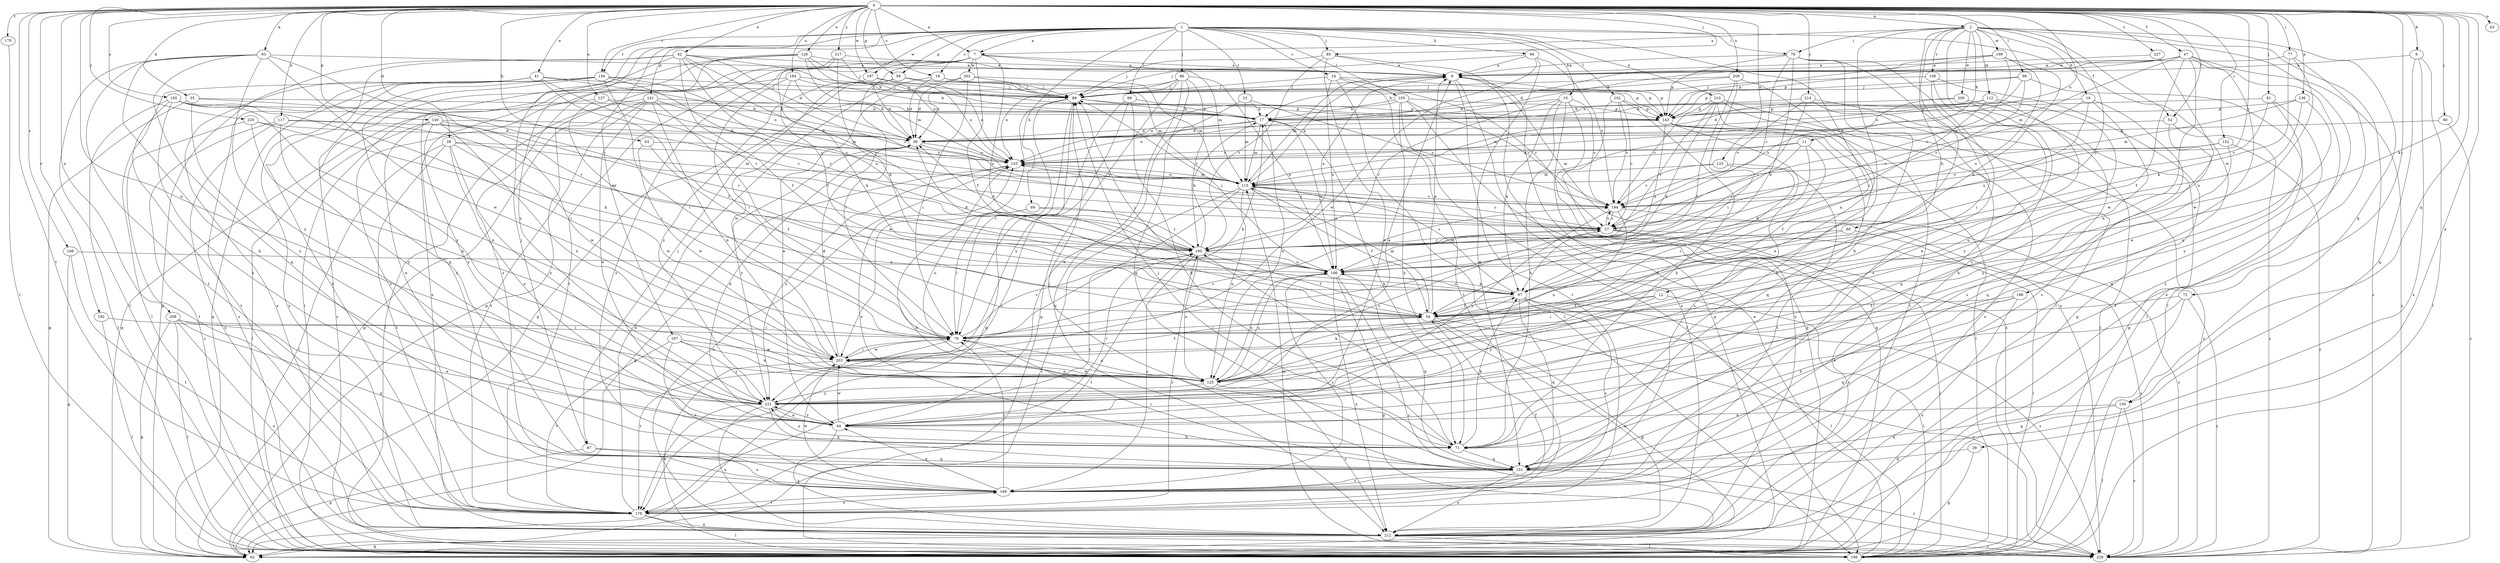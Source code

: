 strict digraph  {
0;
1;
2;
7;
8;
9;
10;
11;
12;
16;
17;
18;
23;
24;
27;
28;
35;
36;
39;
41;
42;
43;
44;
47;
52;
54;
58;
60;
62;
63;
66;
69;
71;
72;
77;
78;
79;
80;
81;
85;
86;
87;
88;
93;
97;
98;
99;
102;
105;
106;
107;
112;
115;
117;
123;
125;
126;
127;
133;
136;
140;
141;
143;
150;
151;
152;
156;
158;
160;
165;
168;
169;
175;
178;
184;
186;
192;
194;
197;
198;
199;
200;
202;
203;
208;
209;
210;
212;
214;
217;
220;
221;
227;
229;
0 -> 2  [label=a];
0 -> 7  [label=a];
0 -> 9  [label=b];
0 -> 18  [label=c];
0 -> 28  [label=d];
0 -> 35  [label=d];
0 -> 39  [label=e];
0 -> 41  [label=e];
0 -> 42  [label=e];
0 -> 43  [label=e];
0 -> 47  [label=f];
0 -> 52  [label=f];
0 -> 58  [label=g];
0 -> 63  [label=h];
0 -> 72  [label=i];
0 -> 77  [label=i];
0 -> 80  [label=j];
0 -> 81  [label=j];
0 -> 85  [label=j];
0 -> 93  [label=k];
0 -> 97  [label=k];
0 -> 98  [label=l];
0 -> 117  [label=n];
0 -> 123  [label=n];
0 -> 125  [label=n];
0 -> 126  [label=o];
0 -> 127  [label=o];
0 -> 133  [label=o];
0 -> 136  [label=p];
0 -> 140  [label=p];
0 -> 150  [label=q];
0 -> 152  [label=r];
0 -> 156  [label=r];
0 -> 165  [label=s];
0 -> 168  [label=s];
0 -> 175  [label=t];
0 -> 178  [label=t];
0 -> 184  [label=u];
0 -> 192  [label=v];
0 -> 194  [label=v];
0 -> 197  [label=w];
0 -> 208  [label=x];
0 -> 209  [label=x];
0 -> 214  [label=y];
0 -> 217  [label=y];
0 -> 220  [label=y];
0 -> 227  [label=z];
1 -> 7  [label=a];
1 -> 10  [label=b];
1 -> 18  [label=c];
1 -> 23  [label=c];
1 -> 24  [label=c];
1 -> 52  [label=f];
1 -> 58  [label=g];
1 -> 66  [label=h];
1 -> 69  [label=h];
1 -> 78  [label=i];
1 -> 85  [label=j];
1 -> 86  [label=j];
1 -> 87  [label=j];
1 -> 99  [label=l];
1 -> 102  [label=l];
1 -> 105  [label=l];
1 -> 107  [label=m];
1 -> 125  [label=n];
1 -> 141  [label=p];
1 -> 156  [label=r];
1 -> 197  [label=w];
1 -> 210  [label=x];
1 -> 221  [label=y];
2 -> 7  [label=a];
2 -> 11  [label=b];
2 -> 12  [label=b];
2 -> 16  [label=b];
2 -> 60  [label=g];
2 -> 78  [label=i];
2 -> 112  [label=m];
2 -> 150  [label=q];
2 -> 158  [label=r];
2 -> 169  [label=s];
2 -> 186  [label=u];
2 -> 198  [label=w];
2 -> 199  [label=w];
2 -> 200  [label=w];
2 -> 212  [label=x];
2 -> 221  [label=y];
2 -> 229  [label=z];
7 -> 8  [label=a];
7 -> 54  [label=f];
7 -> 62  [label=g];
7 -> 87  [label=j];
7 -> 115  [label=m];
7 -> 169  [label=s];
7 -> 178  [label=t];
7 -> 186  [label=u];
7 -> 202  [label=w];
8 -> 62  [label=g];
8 -> 88  [label=j];
8 -> 115  [label=m];
8 -> 143  [label=p];
8 -> 178  [label=t];
8 -> 212  [label=x];
9 -> 8  [label=a];
9 -> 106  [label=l];
9 -> 151  [label=q];
9 -> 212  [label=x];
10 -> 17  [label=b];
10 -> 62  [label=g];
10 -> 71  [label=h];
10 -> 97  [label=k];
10 -> 160  [label=r];
10 -> 194  [label=v];
10 -> 212  [label=x];
11 -> 54  [label=f];
11 -> 97  [label=k];
11 -> 115  [label=m];
11 -> 133  [label=o];
11 -> 160  [label=r];
12 -> 54  [label=f];
12 -> 79  [label=i];
12 -> 106  [label=l];
12 -> 221  [label=y];
16 -> 27  [label=c];
16 -> 71  [label=h];
16 -> 143  [label=p];
16 -> 169  [label=s];
16 -> 186  [label=u];
17 -> 36  [label=d];
17 -> 71  [label=h];
17 -> 115  [label=m];
17 -> 125  [label=n];
17 -> 133  [label=o];
17 -> 186  [label=u];
18 -> 36  [label=d];
18 -> 88  [label=j];
18 -> 115  [label=m];
18 -> 203  [label=w];
23 -> 17  [label=b];
23 -> 44  [label=e];
23 -> 115  [label=m];
23 -> 194  [label=v];
24 -> 27  [label=c];
24 -> 88  [label=j];
24 -> 106  [label=l];
24 -> 143  [label=p];
24 -> 178  [label=t];
24 -> 186  [label=u];
27 -> 106  [label=l];
27 -> 133  [label=o];
27 -> 160  [label=r];
27 -> 194  [label=v];
27 -> 212  [label=x];
27 -> 229  [label=z];
28 -> 44  [label=e];
28 -> 106  [label=l];
28 -> 115  [label=m];
28 -> 133  [label=o];
28 -> 178  [label=t];
28 -> 203  [label=w];
28 -> 221  [label=y];
35 -> 17  [label=b];
35 -> 27  [label=c];
35 -> 62  [label=g];
35 -> 221  [label=y];
36 -> 133  [label=o];
36 -> 194  [label=v];
36 -> 221  [label=y];
39 -> 62  [label=g];
39 -> 151  [label=q];
41 -> 36  [label=d];
41 -> 54  [label=f];
41 -> 88  [label=j];
41 -> 106  [label=l];
41 -> 160  [label=r];
41 -> 212  [label=x];
41 -> 229  [label=z];
42 -> 8  [label=a];
42 -> 17  [label=b];
42 -> 27  [label=c];
42 -> 36  [label=d];
42 -> 54  [label=f];
42 -> 62  [label=g];
42 -> 151  [label=q];
42 -> 160  [label=r];
42 -> 178  [label=t];
42 -> 186  [label=u];
44 -> 36  [label=d];
44 -> 71  [label=h];
44 -> 160  [label=r];
44 -> 203  [label=w];
44 -> 212  [label=x];
44 -> 221  [label=y];
47 -> 8  [label=a];
47 -> 17  [label=b];
47 -> 44  [label=e];
47 -> 54  [label=f];
47 -> 106  [label=l];
47 -> 115  [label=m];
47 -> 143  [label=p];
47 -> 203  [label=w];
47 -> 229  [label=z];
52 -> 36  [label=d];
52 -> 151  [label=q];
52 -> 229  [label=z];
54 -> 8  [label=a];
54 -> 62  [label=g];
54 -> 79  [label=i];
54 -> 88  [label=j];
54 -> 115  [label=m];
54 -> 212  [label=x];
54 -> 229  [label=z];
58 -> 36  [label=d];
58 -> 62  [label=g];
58 -> 79  [label=i];
58 -> 88  [label=j];
58 -> 133  [label=o];
58 -> 143  [label=p];
60 -> 54  [label=f];
60 -> 106  [label=l];
60 -> 160  [label=r];
63 -> 54  [label=f];
63 -> 133  [label=o];
63 -> 203  [label=w];
66 -> 8  [label=a];
66 -> 88  [label=j];
66 -> 151  [label=q];
66 -> 194  [label=v];
66 -> 203  [label=w];
69 -> 27  [label=c];
69 -> 71  [label=h];
69 -> 79  [label=i];
69 -> 160  [label=r];
71 -> 88  [label=j];
71 -> 97  [label=k];
71 -> 151  [label=q];
71 -> 160  [label=r];
71 -> 221  [label=y];
72 -> 44  [label=e];
72 -> 54  [label=f];
72 -> 62  [label=g];
72 -> 229  [label=z];
77 -> 8  [label=a];
77 -> 97  [label=k];
77 -> 203  [label=w];
77 -> 212  [label=x];
78 -> 8  [label=a];
78 -> 27  [label=c];
78 -> 71  [label=h];
78 -> 97  [label=k];
78 -> 106  [label=l];
78 -> 143  [label=p];
78 -> 169  [label=s];
79 -> 17  [label=b];
79 -> 27  [label=c];
79 -> 125  [label=n];
79 -> 160  [label=r];
79 -> 178  [label=t];
79 -> 203  [label=w];
80 -> 36  [label=d];
80 -> 229  [label=z];
81 -> 143  [label=p];
81 -> 151  [label=q];
81 -> 194  [label=v];
81 -> 221  [label=y];
85 -> 8  [label=a];
85 -> 44  [label=e];
85 -> 88  [label=j];
85 -> 160  [label=r];
85 -> 229  [label=z];
86 -> 36  [label=d];
86 -> 62  [label=g];
86 -> 88  [label=j];
86 -> 133  [label=o];
86 -> 151  [label=q];
86 -> 160  [label=r];
86 -> 186  [label=u];
86 -> 212  [label=x];
87 -> 62  [label=g];
87 -> 151  [label=q];
87 -> 169  [label=s];
88 -> 17  [label=b];
88 -> 62  [label=g];
88 -> 79  [label=i];
88 -> 143  [label=p];
88 -> 178  [label=t];
88 -> 203  [label=w];
93 -> 8  [label=a];
93 -> 71  [label=h];
93 -> 106  [label=l];
93 -> 151  [label=q];
93 -> 160  [label=r];
93 -> 178  [label=t];
93 -> 203  [label=w];
93 -> 221  [label=y];
97 -> 54  [label=f];
97 -> 106  [label=l];
97 -> 115  [label=m];
97 -> 151  [label=q];
97 -> 169  [label=s];
97 -> 186  [label=u];
97 -> 229  [label=z];
98 -> 27  [label=c];
98 -> 88  [label=j];
98 -> 106  [label=l];
98 -> 133  [label=o];
98 -> 143  [label=p];
99 -> 17  [label=b];
99 -> 71  [label=h];
99 -> 79  [label=i];
99 -> 221  [label=y];
102 -> 27  [label=c];
102 -> 62  [label=g];
102 -> 71  [label=h];
102 -> 143  [label=p];
102 -> 194  [label=v];
105 -> 17  [label=b];
105 -> 71  [label=h];
105 -> 106  [label=l];
105 -> 133  [label=o];
105 -> 143  [label=p];
105 -> 194  [label=v];
105 -> 229  [label=z];
106 -> 8  [label=a];
107 -> 125  [label=n];
107 -> 169  [label=s];
107 -> 178  [label=t];
107 -> 203  [label=w];
107 -> 221  [label=y];
112 -> 17  [label=b];
112 -> 36  [label=d];
112 -> 115  [label=m];
112 -> 125  [label=n];
112 -> 186  [label=u];
112 -> 221  [label=y];
115 -> 8  [label=a];
115 -> 27  [label=c];
115 -> 54  [label=f];
115 -> 106  [label=l];
115 -> 125  [label=n];
115 -> 133  [label=o];
115 -> 178  [label=t];
115 -> 194  [label=v];
117 -> 36  [label=d];
117 -> 160  [label=r];
117 -> 212  [label=x];
117 -> 221  [label=y];
117 -> 229  [label=z];
123 -> 79  [label=i];
123 -> 115  [label=m];
123 -> 169  [label=s];
123 -> 194  [label=v];
125 -> 27  [label=c];
125 -> 97  [label=k];
125 -> 133  [label=o];
125 -> 186  [label=u];
125 -> 203  [label=w];
125 -> 212  [label=x];
125 -> 221  [label=y];
126 -> 8  [label=a];
126 -> 88  [label=j];
126 -> 106  [label=l];
126 -> 115  [label=m];
126 -> 143  [label=p];
126 -> 169  [label=s];
126 -> 212  [label=x];
127 -> 17  [label=b];
127 -> 62  [label=g];
127 -> 79  [label=i];
127 -> 194  [label=v];
133 -> 62  [label=g];
133 -> 115  [label=m];
133 -> 221  [label=y];
136 -> 115  [label=m];
136 -> 125  [label=n];
136 -> 143  [label=p];
136 -> 186  [label=u];
140 -> 36  [label=d];
140 -> 44  [label=e];
140 -> 106  [label=l];
140 -> 125  [label=n];
140 -> 160  [label=r];
140 -> 203  [label=w];
140 -> 221  [label=y];
141 -> 44  [label=e];
141 -> 62  [label=g];
141 -> 79  [label=i];
141 -> 106  [label=l];
141 -> 115  [label=m];
141 -> 125  [label=n];
141 -> 143  [label=p];
141 -> 178  [label=t];
143 -> 36  [label=d];
143 -> 106  [label=l];
143 -> 151  [label=q];
143 -> 169  [label=s];
143 -> 186  [label=u];
143 -> 229  [label=z];
150 -> 44  [label=e];
150 -> 106  [label=l];
150 -> 151  [label=q];
150 -> 229  [label=z];
151 -> 79  [label=i];
151 -> 88  [label=j];
151 -> 133  [label=o];
151 -> 169  [label=s];
151 -> 212  [label=x];
151 -> 229  [label=z];
152 -> 133  [label=o];
152 -> 194  [label=v];
152 -> 221  [label=y];
152 -> 229  [label=z];
156 -> 62  [label=g];
156 -> 79  [label=i];
156 -> 88  [label=j];
156 -> 133  [label=o];
156 -> 160  [label=r];
156 -> 212  [label=x];
156 -> 221  [label=y];
156 -> 229  [label=z];
158 -> 44  [label=e];
158 -> 62  [label=g];
158 -> 79  [label=i];
158 -> 88  [label=j];
160 -> 8  [label=a];
160 -> 17  [label=b];
160 -> 36  [label=d];
160 -> 54  [label=f];
160 -> 125  [label=n];
160 -> 169  [label=s];
160 -> 178  [label=t];
160 -> 186  [label=u];
160 -> 194  [label=v];
165 -> 17  [label=b];
165 -> 71  [label=h];
165 -> 79  [label=i];
165 -> 106  [label=l];
165 -> 125  [label=n];
165 -> 160  [label=r];
165 -> 178  [label=t];
168 -> 62  [label=g];
168 -> 178  [label=t];
168 -> 186  [label=u];
169 -> 44  [label=e];
169 -> 79  [label=i];
169 -> 178  [label=t];
169 -> 203  [label=w];
175 -> 106  [label=l];
178 -> 36  [label=d];
178 -> 54  [label=f];
178 -> 106  [label=l];
178 -> 160  [label=r];
178 -> 169  [label=s];
178 -> 212  [label=x];
184 -> 17  [label=b];
184 -> 36  [label=d];
184 -> 79  [label=i];
184 -> 88  [label=j];
184 -> 97  [label=k];
184 -> 169  [label=s];
186 -> 36  [label=d];
186 -> 62  [label=g];
186 -> 88  [label=j];
186 -> 97  [label=k];
186 -> 125  [label=n];
186 -> 151  [label=q];
186 -> 169  [label=s];
186 -> 212  [label=x];
186 -> 229  [label=z];
192 -> 79  [label=i];
192 -> 106  [label=l];
194 -> 27  [label=c];
194 -> 125  [label=n];
194 -> 221  [label=y];
194 -> 229  [label=z];
197 -> 88  [label=j];
197 -> 133  [label=o];
197 -> 221  [label=y];
198 -> 54  [label=f];
198 -> 71  [label=h];
198 -> 151  [label=q];
198 -> 212  [label=x];
199 -> 8  [label=a];
199 -> 27  [label=c];
199 -> 36  [label=d];
199 -> 97  [label=k];
199 -> 143  [label=p];
199 -> 186  [label=u];
200 -> 17  [label=b];
200 -> 62  [label=g];
200 -> 169  [label=s];
200 -> 194  [label=v];
202 -> 36  [label=d];
202 -> 44  [label=e];
202 -> 79  [label=i];
202 -> 88  [label=j];
202 -> 115  [label=m];
203 -> 36  [label=d];
203 -> 54  [label=f];
203 -> 79  [label=i];
203 -> 125  [label=n];
203 -> 229  [label=z];
208 -> 44  [label=e];
208 -> 62  [label=g];
208 -> 79  [label=i];
208 -> 106  [label=l];
208 -> 151  [label=q];
208 -> 212  [label=x];
209 -> 17  [label=b];
209 -> 44  [label=e];
209 -> 54  [label=f];
209 -> 79  [label=i];
209 -> 88  [label=j];
210 -> 71  [label=h];
210 -> 97  [label=k];
210 -> 143  [label=p];
210 -> 160  [label=r];
210 -> 178  [label=t];
210 -> 194  [label=v];
210 -> 212  [label=x];
212 -> 62  [label=g];
212 -> 106  [label=l];
212 -> 133  [label=o];
212 -> 229  [label=z];
214 -> 17  [label=b];
214 -> 106  [label=l];
214 -> 151  [label=q];
214 -> 160  [label=r];
214 -> 194  [label=v];
217 -> 8  [label=a];
217 -> 54  [label=f];
217 -> 97  [label=k];
217 -> 133  [label=o];
217 -> 169  [label=s];
220 -> 36  [label=d];
220 -> 97  [label=k];
220 -> 125  [label=n];
220 -> 178  [label=t];
221 -> 8  [label=a];
221 -> 44  [label=e];
221 -> 151  [label=q];
221 -> 178  [label=t];
221 -> 212  [label=x];
227 -> 8  [label=a];
227 -> 125  [label=n];
229 -> 115  [label=m];
}
